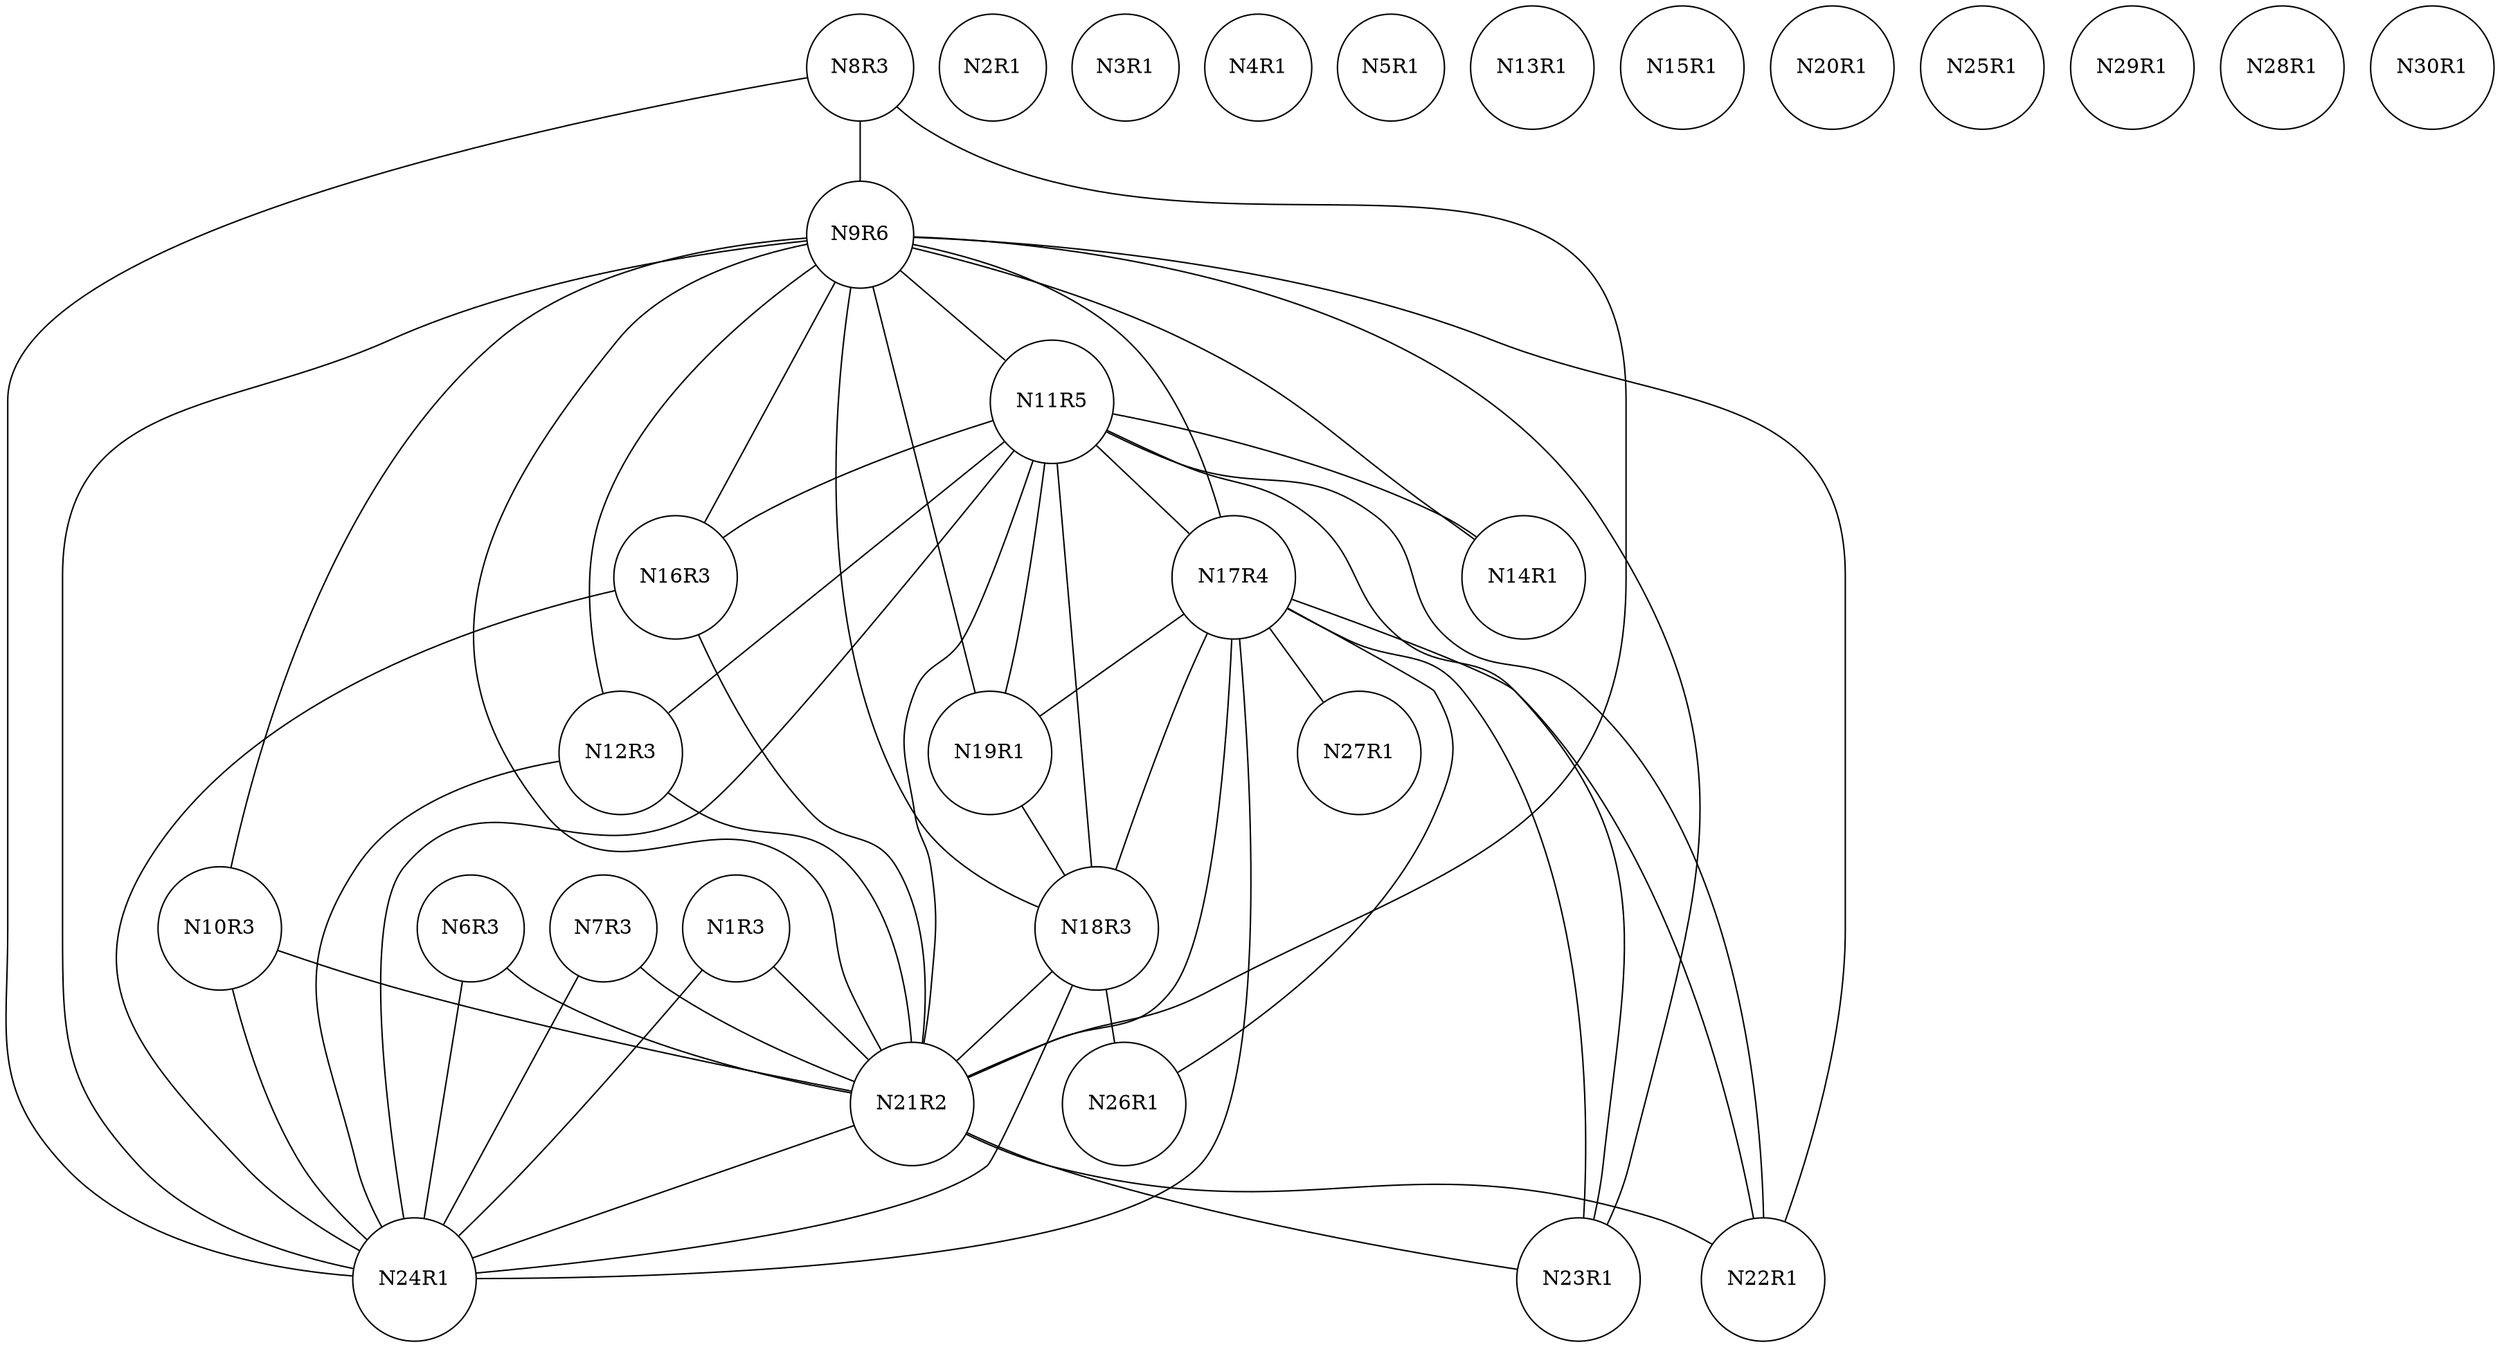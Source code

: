 graph ig {
    node [shape = circle];
    N1R3;
    N2R1;
    N3R1;
    N4R1;
    N5R1;
    N6R3;
    N7R3;
    N8R3;
    N9R6;
    N10R3;
    N11R5;
    N12R3;
    N13R1;
    N14R1;
    N15R1;
    N17R4;
    N16R3;
    N19R1;
    N18R3;
    N21R2;
    N20R1;
    N23R1;
    N22R1;
    N25R1;
    N24R1;
    N27R1;
    N26R1;
    N29R1;
    N28R1;
    N30R1;
    N1R3 -- N24R1;
    N1R3 -- N21R2;
    N6R3 -- N24R1;
    N6R3 -- N21R2;
    N7R3 -- N24R1;
    N7R3 -- N21R2;
    N8R3 -- N9R6;
    N8R3 -- N24R1;
    N8R3 -- N21R2;
    N9R6 -- N24R1;
    N9R6 -- N23R1;
    N9R6 -- N22R1;
    N9R6 -- N21R2;
    N9R6 -- N18R3;
    N9R6 -- N17R4;
    N9R6 -- N11R5;
    N9R6 -- N19R1;
    N9R6 -- N16R3;
    N9R6 -- N14R1;
    N9R6 -- N12R3;
    N9R6 -- N10R3;
    N10R3 -- N24R1;
    N10R3 -- N21R2;
    N11R5 -- N17R4;
    N11R5 -- N24R1;
    N11R5 -- N23R1;
    N11R5 -- N22R1;
    N11R5 -- N21R2;
    N11R5 -- N18R3;
    N11R5 -- N19R1;
    N11R5 -- N16R3;
    N11R5 -- N14R1;
    N11R5 -- N12R3;
    N12R3 -- N24R1;
    N12R3 -- N21R2;
    N17R4 -- N23R1;
    N17R4 -- N22R1;
    N17R4 -- N21R2;
    N17R4 -- N27R1;
    N17R4 -- N26R1;
    N17R4 -- N18R3;
    N17R4 -- N24R1;
    N17R4 -- N19R1;
    N16R3 -- N24R1;
    N16R3 -- N21R2;
    N19R1 -- N18R3;
    N18R3 -- N26R1;
    N18R3 -- N24R1;
    N18R3 -- N21R2;
    N21R2 -- N24R1;
    N21R2 -- N23R1;
    N21R2 -- N22R1;
}

